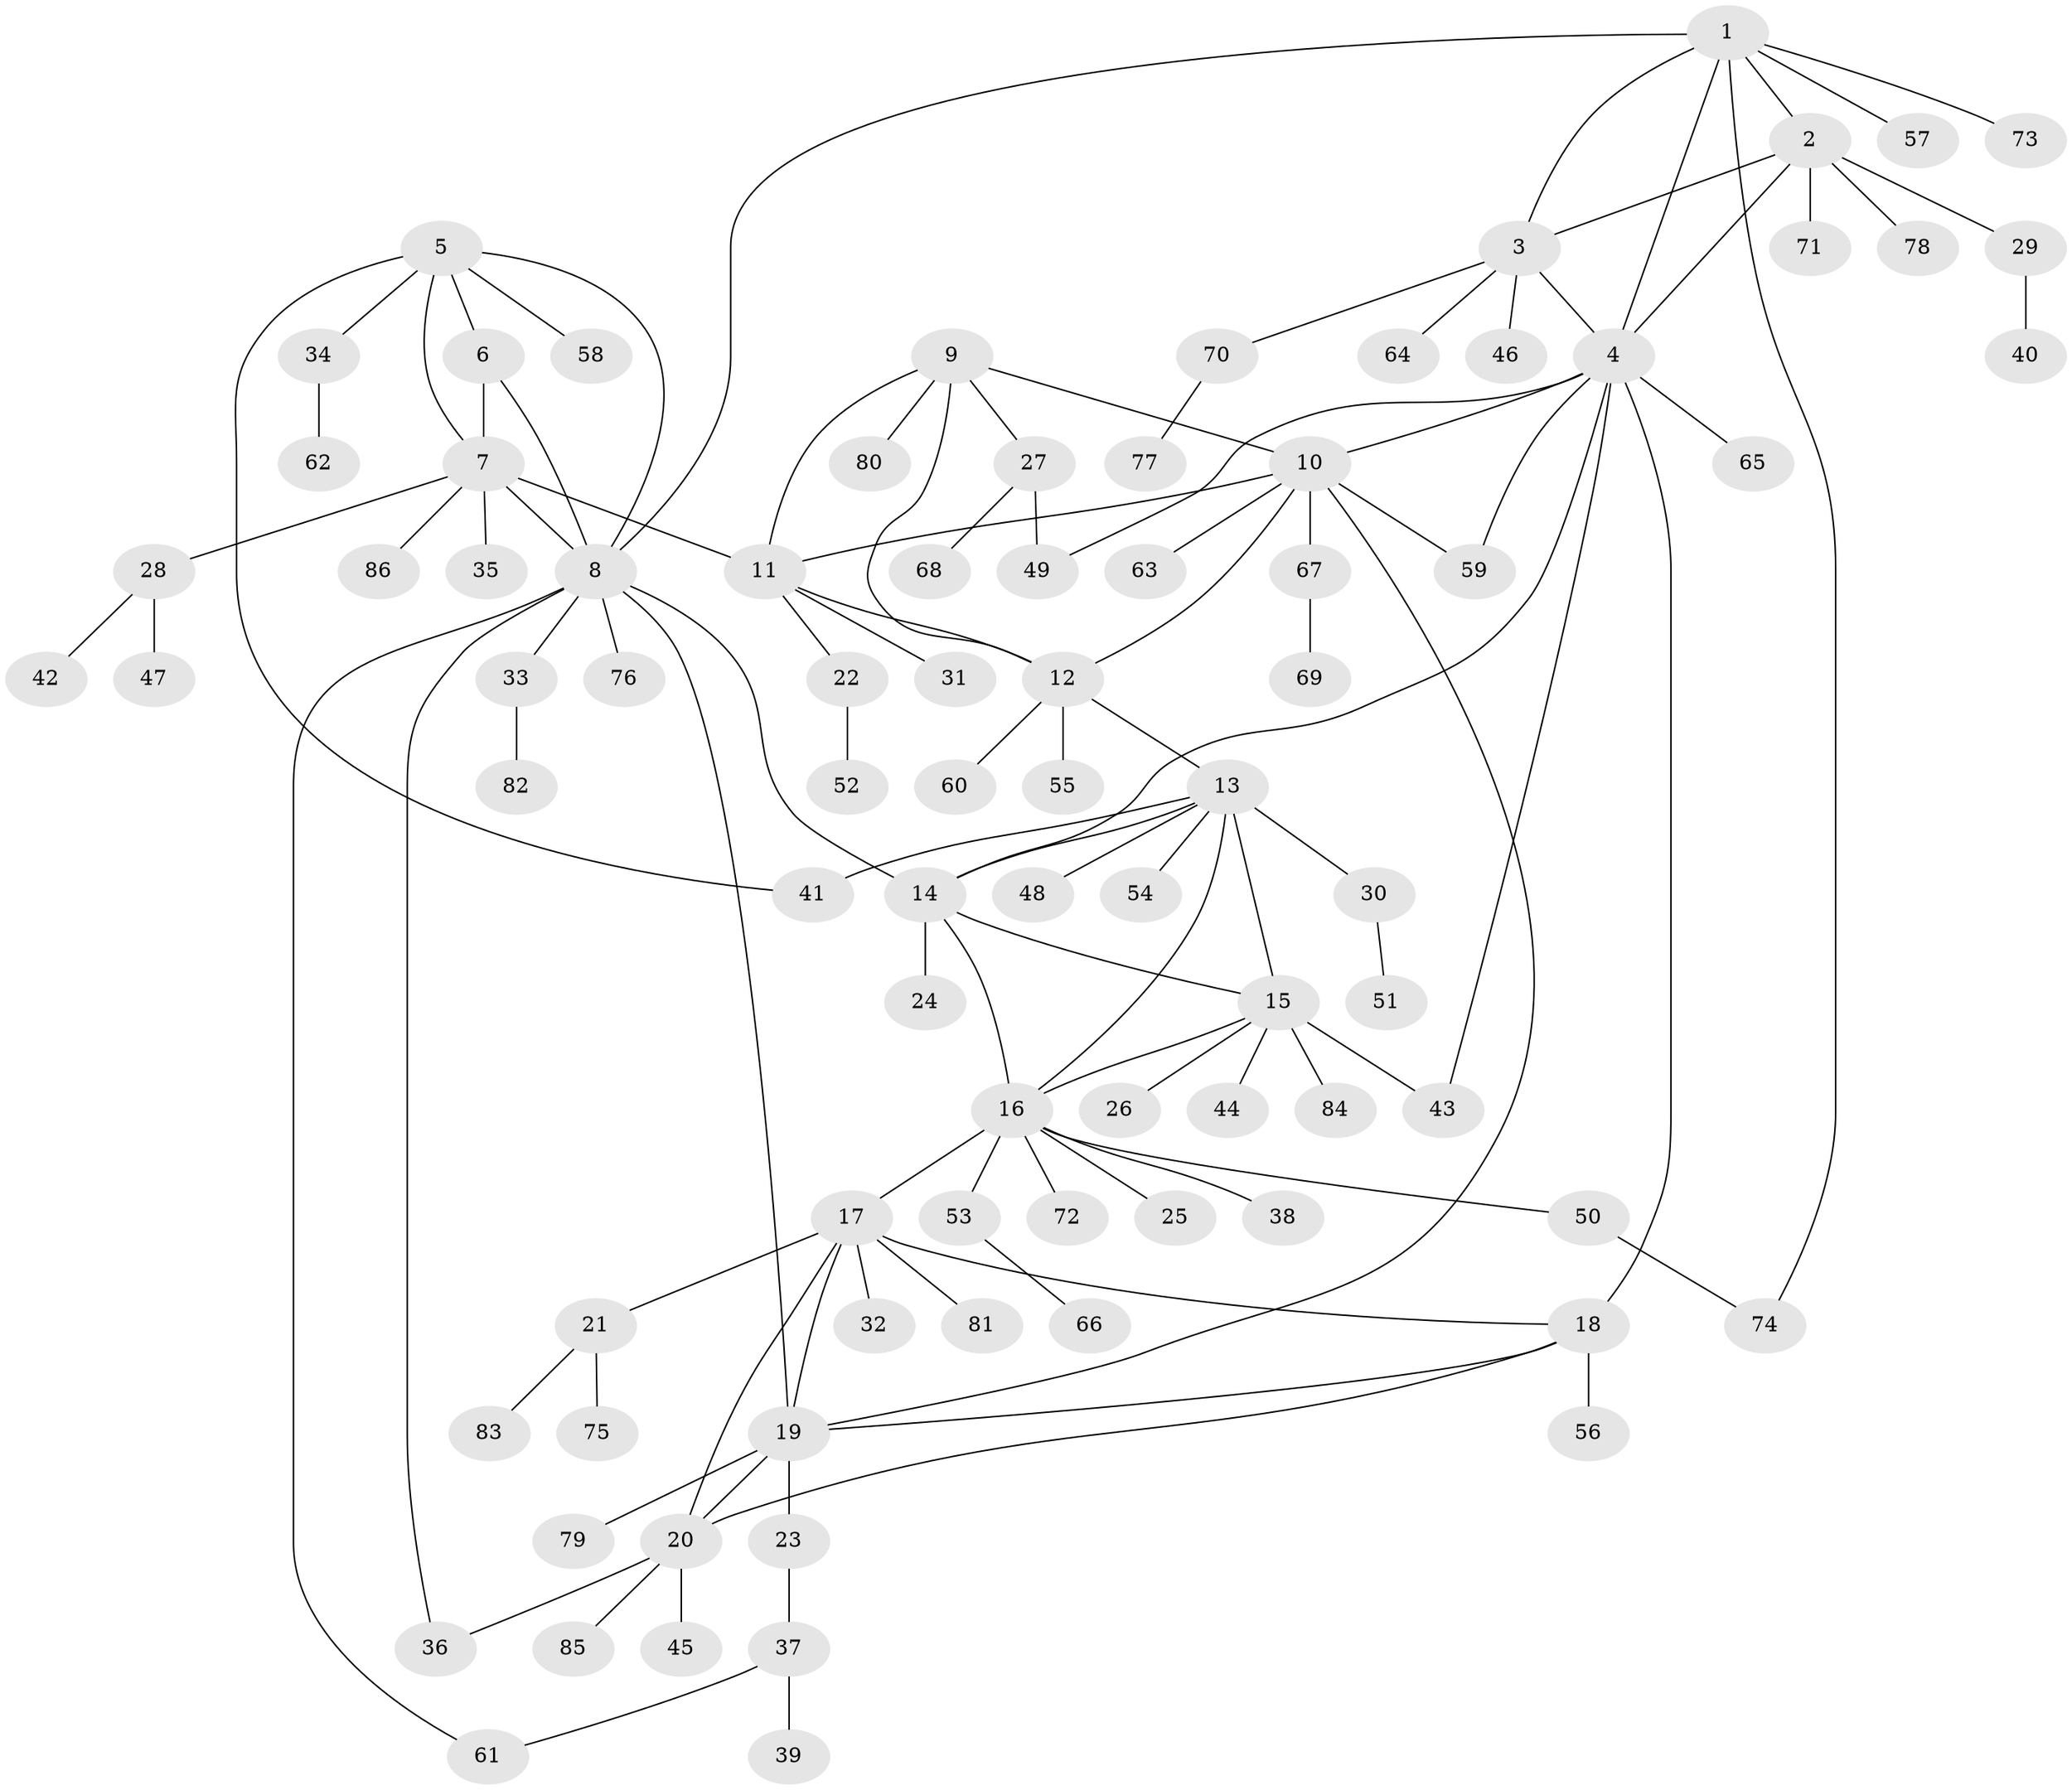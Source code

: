 // coarse degree distribution, {7: 0.058823529411764705, 4: 0.0196078431372549, 8: 0.0196078431372549, 6: 0.0392156862745098, 1: 0.7647058823529411, 2: 0.0392156862745098, 11: 0.0196078431372549, 10: 0.0196078431372549, 9: 0.0196078431372549}
// Generated by graph-tools (version 1.1) at 2025/57/03/04/25 21:57:24]
// undirected, 86 vertices, 113 edges
graph export_dot {
graph [start="1"]
  node [color=gray90,style=filled];
  1;
  2;
  3;
  4;
  5;
  6;
  7;
  8;
  9;
  10;
  11;
  12;
  13;
  14;
  15;
  16;
  17;
  18;
  19;
  20;
  21;
  22;
  23;
  24;
  25;
  26;
  27;
  28;
  29;
  30;
  31;
  32;
  33;
  34;
  35;
  36;
  37;
  38;
  39;
  40;
  41;
  42;
  43;
  44;
  45;
  46;
  47;
  48;
  49;
  50;
  51;
  52;
  53;
  54;
  55;
  56;
  57;
  58;
  59;
  60;
  61;
  62;
  63;
  64;
  65;
  66;
  67;
  68;
  69;
  70;
  71;
  72;
  73;
  74;
  75;
  76;
  77;
  78;
  79;
  80;
  81;
  82;
  83;
  84;
  85;
  86;
  1 -- 2;
  1 -- 3;
  1 -- 4;
  1 -- 8;
  1 -- 57;
  1 -- 73;
  1 -- 74;
  2 -- 3;
  2 -- 4;
  2 -- 29;
  2 -- 71;
  2 -- 78;
  3 -- 4;
  3 -- 46;
  3 -- 64;
  3 -- 70;
  4 -- 10;
  4 -- 14;
  4 -- 18;
  4 -- 43;
  4 -- 49;
  4 -- 59;
  4 -- 65;
  5 -- 6;
  5 -- 7;
  5 -- 8;
  5 -- 34;
  5 -- 41;
  5 -- 58;
  6 -- 7;
  6 -- 8;
  7 -- 8;
  7 -- 11;
  7 -- 28;
  7 -- 35;
  7 -- 86;
  8 -- 14;
  8 -- 19;
  8 -- 33;
  8 -- 36;
  8 -- 61;
  8 -- 76;
  9 -- 10;
  9 -- 11;
  9 -- 12;
  9 -- 27;
  9 -- 80;
  10 -- 11;
  10 -- 12;
  10 -- 19;
  10 -- 59;
  10 -- 63;
  10 -- 67;
  11 -- 12;
  11 -- 22;
  11 -- 31;
  12 -- 13;
  12 -- 55;
  12 -- 60;
  13 -- 14;
  13 -- 15;
  13 -- 16;
  13 -- 30;
  13 -- 41;
  13 -- 48;
  13 -- 54;
  14 -- 15;
  14 -- 16;
  14 -- 24;
  15 -- 16;
  15 -- 26;
  15 -- 43;
  15 -- 44;
  15 -- 84;
  16 -- 17;
  16 -- 25;
  16 -- 38;
  16 -- 50;
  16 -- 53;
  16 -- 72;
  17 -- 18;
  17 -- 19;
  17 -- 20;
  17 -- 21;
  17 -- 32;
  17 -- 81;
  18 -- 19;
  18 -- 20;
  18 -- 56;
  19 -- 20;
  19 -- 23;
  19 -- 79;
  20 -- 36;
  20 -- 45;
  20 -- 85;
  21 -- 75;
  21 -- 83;
  22 -- 52;
  23 -- 37;
  27 -- 49;
  27 -- 68;
  28 -- 42;
  28 -- 47;
  29 -- 40;
  30 -- 51;
  33 -- 82;
  34 -- 62;
  37 -- 39;
  37 -- 61;
  50 -- 74;
  53 -- 66;
  67 -- 69;
  70 -- 77;
}
